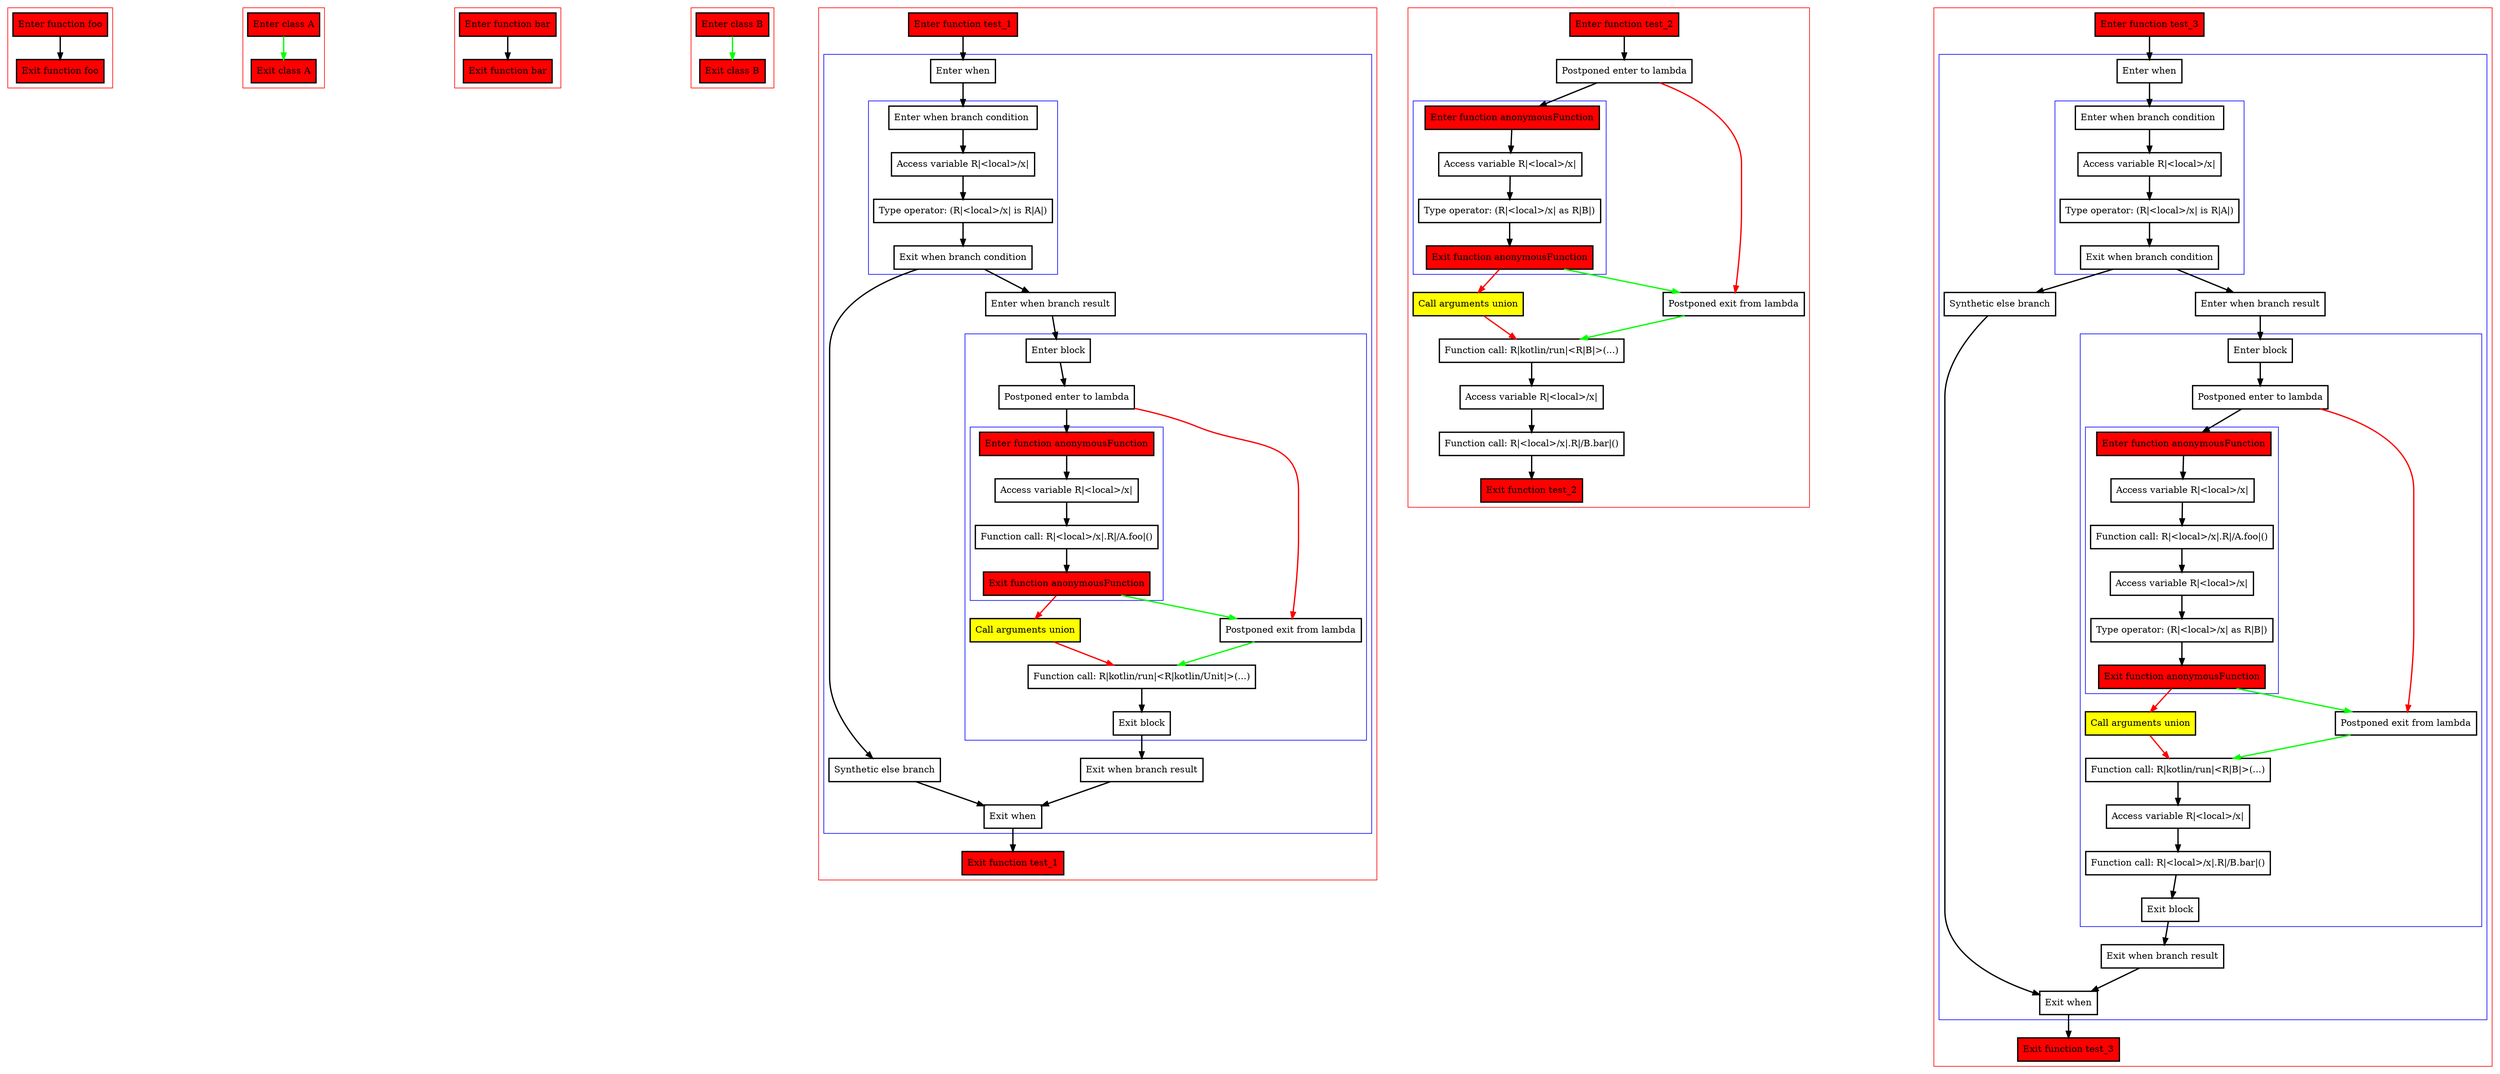 digraph inPlaceLambdas_kt {
    graph [nodesep=3]
    node [shape=box penwidth=2]
    edge [penwidth=2]

    subgraph cluster_0 {
        color=red
        0 [label="Enter function foo" style="filled" fillcolor=red];
        1 [label="Exit function foo" style="filled" fillcolor=red];
    }
    0 -> {1};

    subgraph cluster_1 {
        color=red
        2 [label="Enter class A" style="filled" fillcolor=red];
        3 [label="Exit class A" style="filled" fillcolor=red];
    }
    2 -> {3} [color=green];

    subgraph cluster_2 {
        color=red
        4 [label="Enter function bar" style="filled" fillcolor=red];
        5 [label="Exit function bar" style="filled" fillcolor=red];
    }
    4 -> {5};

    subgraph cluster_3 {
        color=red
        6 [label="Enter class B" style="filled" fillcolor=red];
        7 [label="Exit class B" style="filled" fillcolor=red];
    }
    6 -> {7} [color=green];

    subgraph cluster_4 {
        color=red
        8 [label="Enter function test_1" style="filled" fillcolor=red];
        subgraph cluster_5 {
            color=blue
            10 [label="Enter when"];
            subgraph cluster_6 {
                color=blue
                12 [label="Enter when branch condition "];
                13 [label="Access variable R|<local>/x|"];
                14 [label="Type operator: (R|<local>/x| is R|A|)"];
                15 [label="Exit when branch condition"];
            }
            24 [label="Synthetic else branch"];
            16 [label="Enter when branch result"];
            subgraph cluster_7 {
                color=blue
                17 [label="Enter block"];
                18 [label="Postponed enter to lambda"];
                subgraph cluster_8 {
                    color=blue
                    25 [label="Enter function anonymousFunction" style="filled" fillcolor=red];
                    27 [label="Access variable R|<local>/x|"];
                    28 [label="Function call: R|<local>/x|.R|/A.foo|()"];
                    26 [label="Exit function anonymousFunction" style="filled" fillcolor=red];
                }
                21 [label="Call arguments union" style="filled" fillcolor=yellow];
                19 [label="Postponed exit from lambda"];
                20 [label="Function call: R|kotlin/run|<R|kotlin/Unit|>(...)"];
                22 [label="Exit block"];
            }
            23 [label="Exit when branch result"];
            11 [label="Exit when"];
        }
        9 [label="Exit function test_1" style="filled" fillcolor=red];
    }
    8 -> {10};
    10 -> {12};
    11 -> {9};
    12 -> {13};
    13 -> {14};
    14 -> {15};
    15 -> {16 24};
    16 -> {17};
    17 -> {18};
    18 -> {25};
    18 -> {19} [color=red];
    19 -> {20} [color=green];
    20 -> {22};
    21 -> {20} [color=red];
    22 -> {23};
    23 -> {11};
    24 -> {11};
    25 -> {27};
    26 -> {19} [color=green];
    26 -> {21} [color=red];
    27 -> {28};
    28 -> {26};

    subgraph cluster_9 {
        color=red
        29 [label="Enter function test_2" style="filled" fillcolor=red];
        31 [label="Postponed enter to lambda"];
        subgraph cluster_10 {
            color=blue
            37 [label="Enter function anonymousFunction" style="filled" fillcolor=red];
            39 [label="Access variable R|<local>/x|"];
            40 [label="Type operator: (R|<local>/x| as R|B|)"];
            38 [label="Exit function anonymousFunction" style="filled" fillcolor=red];
        }
        34 [label="Call arguments union" style="filled" fillcolor=yellow];
        32 [label="Postponed exit from lambda"];
        33 [label="Function call: R|kotlin/run|<R|B|>(...)"];
        35 [label="Access variable R|<local>/x|"];
        36 [label="Function call: R|<local>/x|.R|/B.bar|()"];
        30 [label="Exit function test_2" style="filled" fillcolor=red];
    }
    29 -> {31};
    31 -> {37};
    31 -> {32} [color=red];
    32 -> {33} [color=green];
    33 -> {35};
    34 -> {33} [color=red];
    35 -> {36};
    36 -> {30};
    37 -> {39};
    38 -> {32} [color=green];
    38 -> {34} [color=red];
    39 -> {40};
    40 -> {38};

    subgraph cluster_11 {
        color=red
        41 [label="Enter function test_3" style="filled" fillcolor=red];
        subgraph cluster_12 {
            color=blue
            43 [label="Enter when"];
            subgraph cluster_13 {
                color=blue
                45 [label="Enter when branch condition "];
                46 [label="Access variable R|<local>/x|"];
                47 [label="Type operator: (R|<local>/x| is R|A|)"];
                48 [label="Exit when branch condition"];
            }
            59 [label="Synthetic else branch"];
            49 [label="Enter when branch result"];
            subgraph cluster_14 {
                color=blue
                50 [label="Enter block"];
                51 [label="Postponed enter to lambda"];
                subgraph cluster_15 {
                    color=blue
                    60 [label="Enter function anonymousFunction" style="filled" fillcolor=red];
                    62 [label="Access variable R|<local>/x|"];
                    63 [label="Function call: R|<local>/x|.R|/A.foo|()"];
                    64 [label="Access variable R|<local>/x|"];
                    65 [label="Type operator: (R|<local>/x| as R|B|)"];
                    61 [label="Exit function anonymousFunction" style="filled" fillcolor=red];
                }
                54 [label="Call arguments union" style="filled" fillcolor=yellow];
                52 [label="Postponed exit from lambda"];
                53 [label="Function call: R|kotlin/run|<R|B|>(...)"];
                55 [label="Access variable R|<local>/x|"];
                56 [label="Function call: R|<local>/x|.R|/B.bar|()"];
                57 [label="Exit block"];
            }
            58 [label="Exit when branch result"];
            44 [label="Exit when"];
        }
        42 [label="Exit function test_3" style="filled" fillcolor=red];
    }
    41 -> {43};
    43 -> {45};
    44 -> {42};
    45 -> {46};
    46 -> {47};
    47 -> {48};
    48 -> {49 59};
    49 -> {50};
    50 -> {51};
    51 -> {60};
    51 -> {52} [color=red];
    52 -> {53} [color=green];
    53 -> {55};
    54 -> {53} [color=red];
    55 -> {56};
    56 -> {57};
    57 -> {58};
    58 -> {44};
    59 -> {44};
    60 -> {62};
    61 -> {52} [color=green];
    61 -> {54} [color=red];
    62 -> {63};
    63 -> {64};
    64 -> {65};
    65 -> {61};

}
